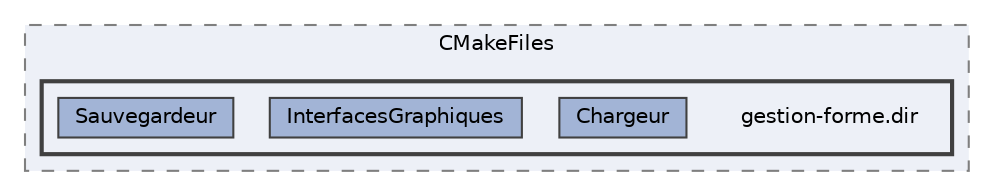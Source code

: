 digraph "cmake-build-debug/CMakeFiles/gestion-forme.dir"
{
 // LATEX_PDF_SIZE
  bgcolor="transparent";
  edge [fontname=Helvetica,fontsize=10,labelfontname=Helvetica,labelfontsize=10];
  node [fontname=Helvetica,fontsize=10,shape=box,height=0.2,width=0.4];
  compound=true
  subgraph clusterdir_f89abcb304c928c7d889aa5625570de5 {
    graph [ bgcolor="#edf0f7", pencolor="grey50", label="CMakeFiles", fontname=Helvetica,fontsize=10 style="filled,dashed", URL="dir_f89abcb304c928c7d889aa5625570de5.html",tooltip=""]
  subgraph clusterdir_84fc2f63450cf8f6481318f4716eed00 {
    graph [ bgcolor="#edf0f7", pencolor="grey25", label="", fontname=Helvetica,fontsize=10 style="filled,bold", URL="dir_84fc2f63450cf8f6481318f4716eed00.html",tooltip=""]
    dir_84fc2f63450cf8f6481318f4716eed00 [shape=plaintext, label="gestion-forme.dir"];
  dir_112e457ae53ac5c8781289147dcf4b26 [label="Chargeur", fillcolor="#a2b4d6", color="grey25", style="filled", URL="dir_112e457ae53ac5c8781289147dcf4b26.html",tooltip=""];
  dir_7da818521ae4d708412256ee9b51d259 [label="InterfacesGraphiques", fillcolor="#a2b4d6", color="grey25", style="filled", URL="dir_7da818521ae4d708412256ee9b51d259.html",tooltip=""];
  dir_1e74f6ee8f6a70dc40d9c554c382e129 [label="Sauvegardeur", fillcolor="#a2b4d6", color="grey25", style="filled", URL="dir_1e74f6ee8f6a70dc40d9c554c382e129.html",tooltip=""];
  }
  }
}
